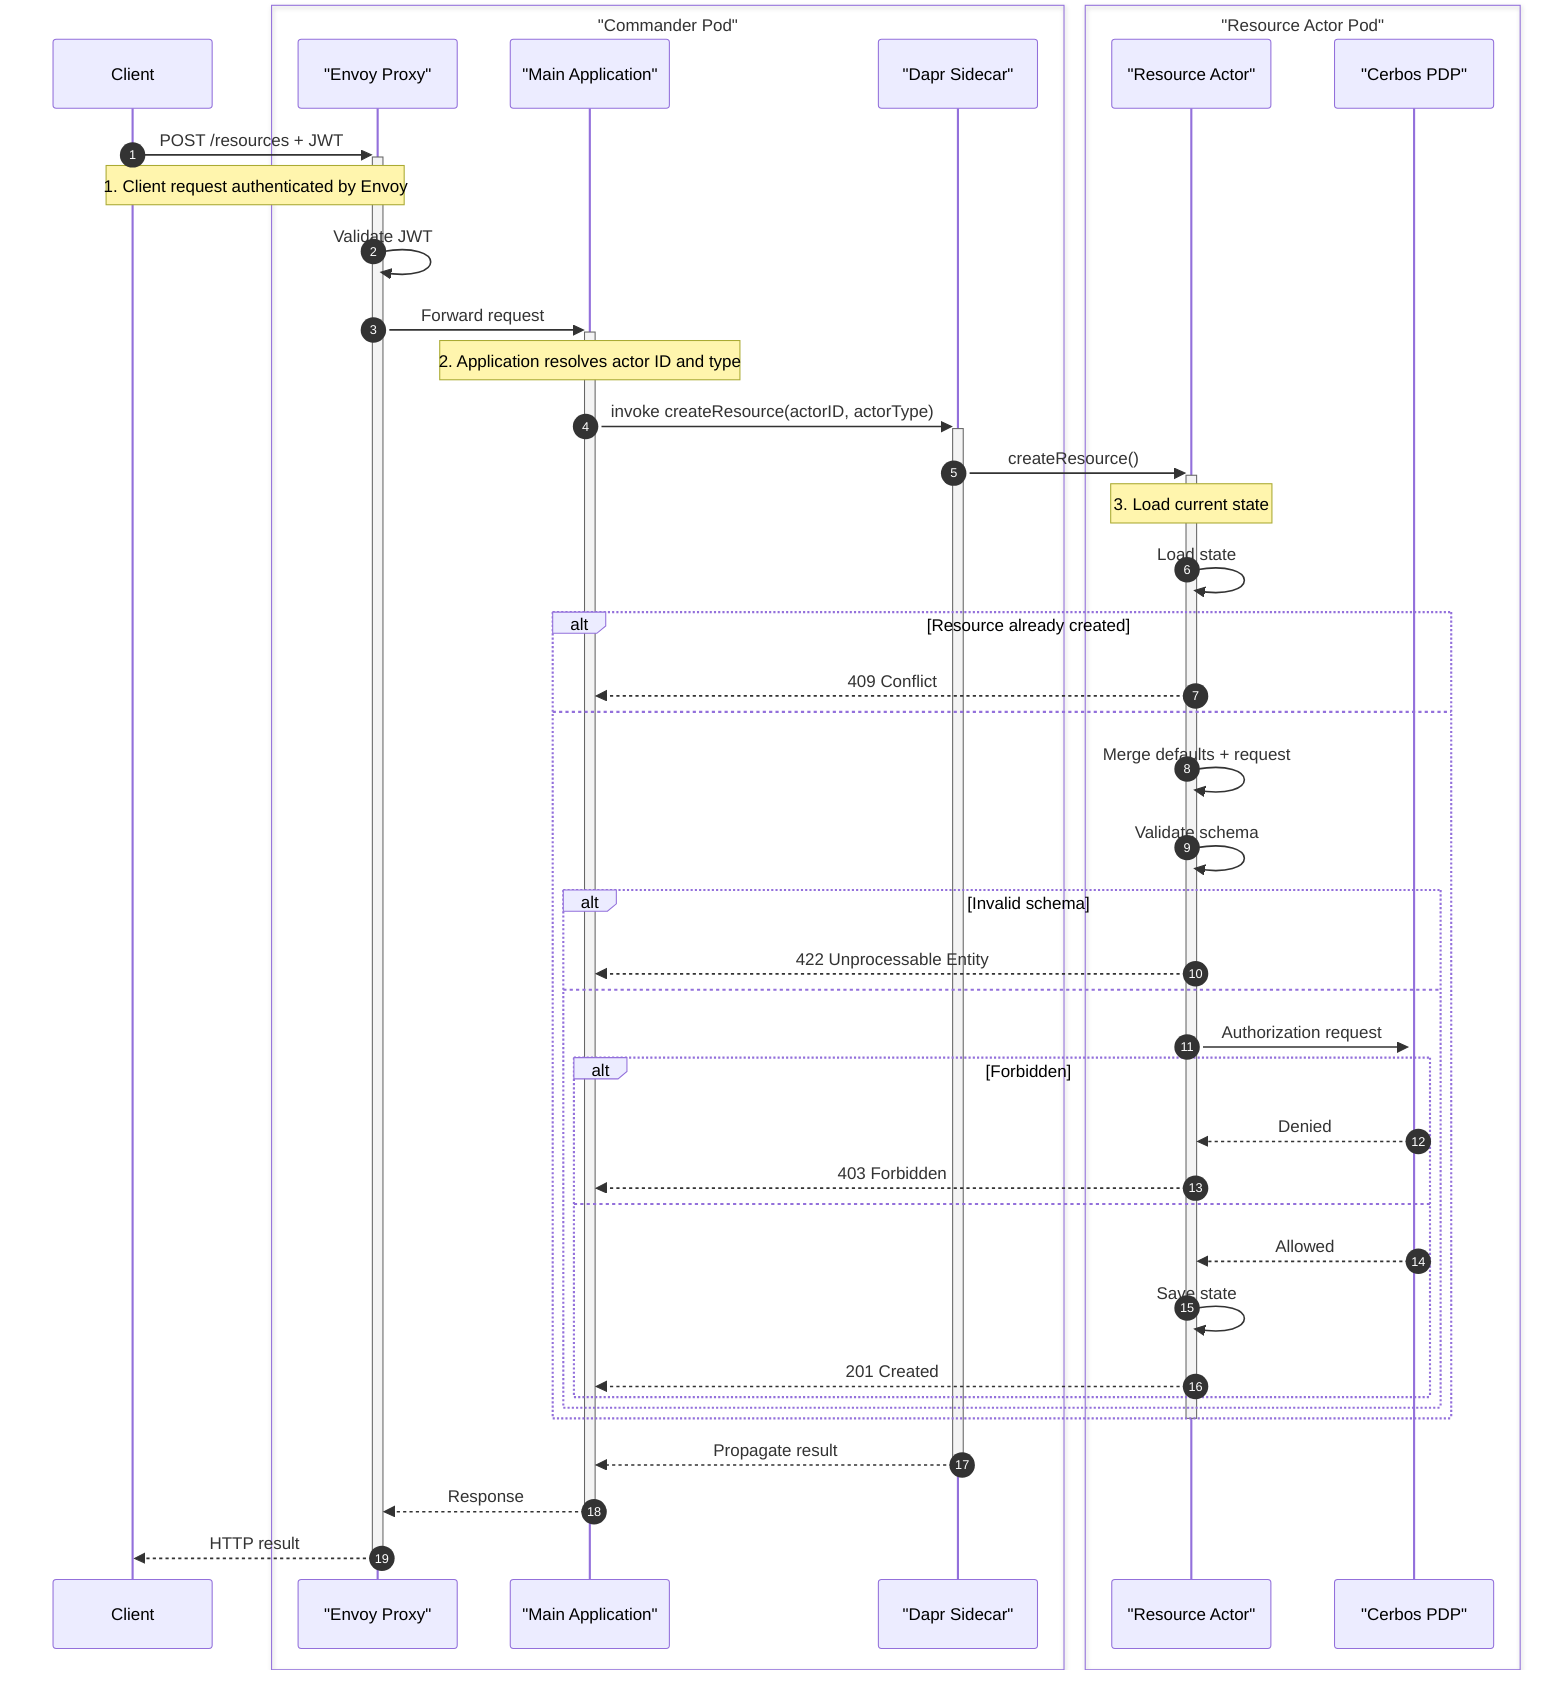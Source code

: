 sequenceDiagram
    autonumber
    participant Client
    box "Commander Pod" #DDEEFF
        participant EnvoyProxy as "Envoy Proxy"
        participant Commander as "Main Application"
        participant DaprSidecar as "Dapr Sidecar"
    end
    box "Resource Actor Pod" #FFEEDD
        participant ResourceActor as "Resource Actor"
        participant Cerbos as "Cerbos PDP"
    end

    Client->>+EnvoyProxy: POST /resources + JWT
    note over Client,EnvoyProxy: 1. Client request authenticated by Envoy
    EnvoyProxy->>EnvoyProxy: Validate JWT
    EnvoyProxy->>+Commander: Forward request
    note over Commander: 2. Application resolves actor ID and type
    Commander->>+DaprSidecar: invoke createResource(actorID, actorType)
    DaprSidecar->>+ResourceActor: createResource()
    note over ResourceActor: 3. Load current state
    ResourceActor->>ResourceActor: Load state
    alt Resource already created
        ResourceActor-->>Commander: 409 Conflict
    else
        ResourceActor->>ResourceActor: Merge defaults + request
        ResourceActor->>ResourceActor: Validate schema
        alt Invalid schema
            ResourceActor-->>Commander: 422 Unprocessable Entity
        else
            ResourceActor->>+Cerbos: Authorization request
            alt Forbidden
                Cerbos-->>ResourceActor: Denied
                ResourceActor-->>Commander: 403 Forbidden
            else
                Cerbos-->>ResourceActor: Allowed
                ResourceActor->>ResourceActor: Save state
                ResourceActor-->>Commander: 201 Created
            end
        end
    end
    deactivate ResourceActor
    DaprSidecar-->>Commander: Propagate result
    deactivate DaprSidecar
    Commander-->>EnvoyProxy: Response
    deactivate Commander
    EnvoyProxy-->>Client: HTTP result
    deactivate EnvoyProxy